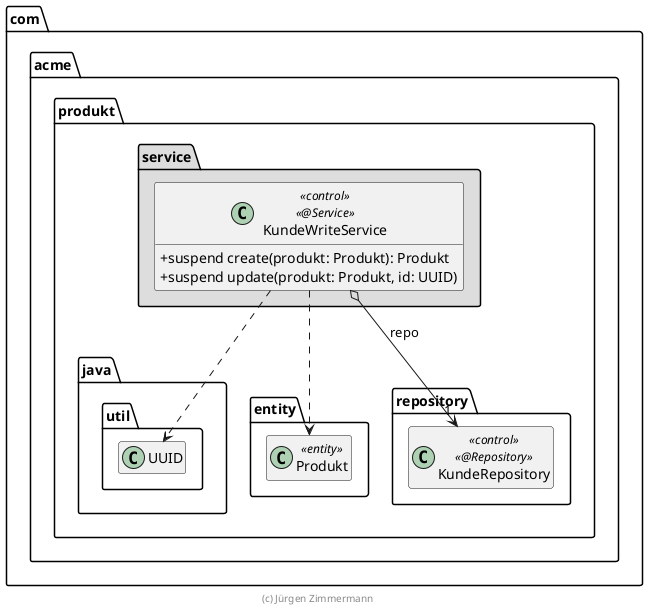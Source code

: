 ' Copyright (C) 2019 - present Juergen Zimmermann, Hochschule Karlsruhe
'
' This program is free software: you can redistribute it and/or modify
' it under the terms of the GNU General Public License as published by
' the Free Software Foundation, either version 3 of the License, or
' (at your option) any later version.
'
' This program is distributed in the hope that it will be useful,
' but WITHOUT ANY WARRANTY; without even the implied warranty of
' MERCHANTABILITY or FITNESS FOR A PARTICULAR PURPOSE.  See the
' GNU General Public License for more details.
'
' You should have received a copy of the GNU General Public License
' along with this program.  If not, see <https://www.gnu.org/licenses/>.
@startuml ProduktWriteService

skinparam classAttributeIconSize 0

package com.acme.produkt {
    package java.util {
        class UUID
    }
    package entity {
        class Produkt << entity >>
    }

    package repository {
        class KundeRepository << control >> << @Repository >>
    }

    package service #DDDDDD {
        class KundeWriteService << control >> << @Service >> {
            + suspend create(produkt: Produkt): Produkt
            + suspend update(produkt: Produkt, id: UUID)
        }

        KundeWriteService o--> "1" KundeRepository : repo
        KundeWriteService ..> Produkt
        KundeWriteService ..> UUID
    }
}

hide empty members

footer (c) Jürgen Zimmermann

@enduml
